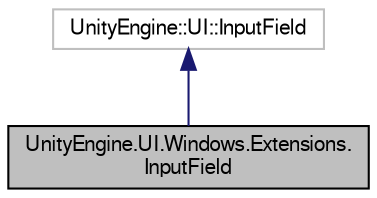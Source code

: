digraph "UnityEngine.UI.Windows.Extensions.InputField"
{
  edge [fontname="FreeSans",fontsize="10",labelfontname="FreeSans",labelfontsize="10"];
  node [fontname="FreeSans",fontsize="10",shape=record];
  Node1 [label="UnityEngine.UI.Windows.Extensions.\lInputField",height=0.2,width=0.4,color="black", fillcolor="grey75", style="filled", fontcolor="black"];
  Node2 -> Node1 [dir="back",color="midnightblue",fontsize="10",style="solid",fontname="FreeSans"];
  Node2 [label="UnityEngine::UI::InputField",height=0.2,width=0.4,color="grey75", fillcolor="white", style="filled"];
}
